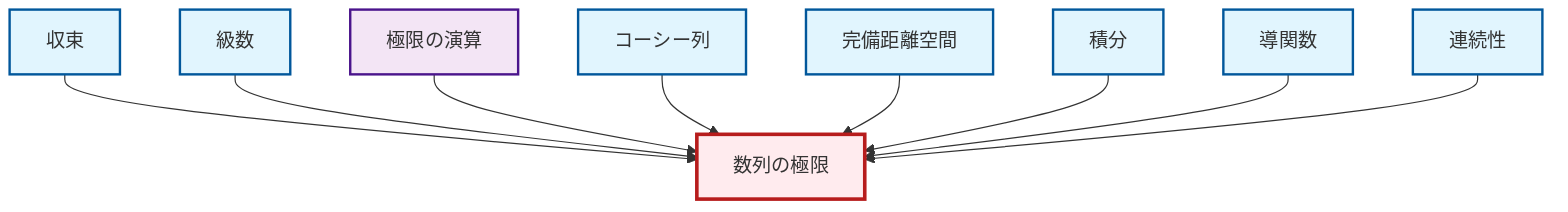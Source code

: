 graph TD
    classDef definition fill:#e1f5fe,stroke:#01579b,stroke-width:2px
    classDef theorem fill:#f3e5f5,stroke:#4a148c,stroke-width:2px
    classDef axiom fill:#fff3e0,stroke:#e65100,stroke-width:2px
    classDef example fill:#e8f5e9,stroke:#1b5e20,stroke-width:2px
    classDef current fill:#ffebee,stroke:#b71c1c,stroke-width:3px
    def-complete-metric-space["完備距離空間"]:::definition
    thm-limit-arithmetic["極限の演算"]:::theorem
    def-convergence["収束"]:::definition
    def-derivative["導関数"]:::definition
    def-series["級数"]:::definition
    def-limit["数列の極限"]:::definition
    def-integral["積分"]:::definition
    def-continuity["連続性"]:::definition
    def-cauchy-sequence["コーシー列"]:::definition
    def-convergence --> def-limit
    def-series --> def-limit
    thm-limit-arithmetic --> def-limit
    def-cauchy-sequence --> def-limit
    def-complete-metric-space --> def-limit
    def-integral --> def-limit
    def-derivative --> def-limit
    def-continuity --> def-limit
    class def-limit current
